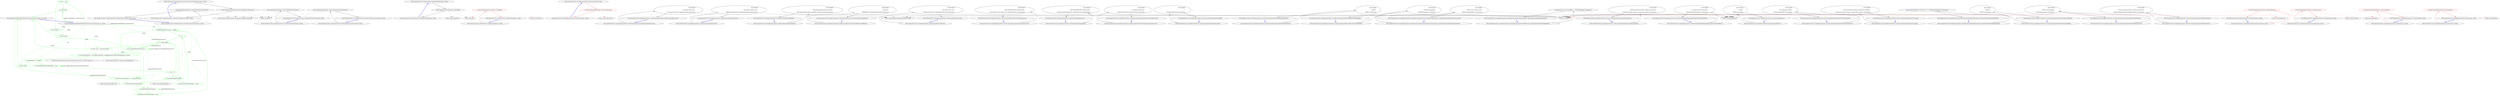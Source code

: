 digraph  {
d1 [cluster="Humanizer.FixedNumberOfWordsTruncator.Truncate(string, int, string)", color=green, community=0, label="0: value == null", span="12-12"];
d0 [cluster="Humanizer.FixedNumberOfWordsTruncator.Truncate(string, int, string)", label="Entry Humanizer.FixedNumberOfWordsTruncator.Truncate(string, int, string)", span="10-10"];
d2 [cluster="Humanizer.FixedNumberOfWordsTruncator.Truncate(string, int, string)", color=green, community=0, label="0: return null;", span="13-13"];
d3 [cluster="Humanizer.FixedNumberOfWordsTruncator.Truncate(string, int, string)", color=green, community=0, label="1: value.Length == 0", span="15-15"];
d4 [cluster="Humanizer.FixedNumberOfWordsTruncator.Truncate(string, int, string)", color=green, community=0, label="0: return value;", span="16-16"];
d5 [cluster="Humanizer.FixedNumberOfWordsTruncator.Truncate(string, int, string)", color=green, community=0, label="2: var numberOfWordsProcessed = 0", span="18-18"];
d21 [cluster="Humanizer.FixedNumberOfWordsTruncator.Truncate(string, int, string)", label="Exit Humanizer.FixedNumberOfWordsTruncator.Truncate(string, int, string)", span="10-10"];
d6 [cluster="Humanizer.FixedNumberOfWordsTruncator.Truncate(string, int, string)", color=green, community=0, label="0: var numberOfWords = value.Split((char[])null, StringSplitOptions.RemoveEmptyEntries).Count()", span="19-19"];
d7 [cluster="Humanizer.FixedNumberOfWordsTruncator.Truncate(string, int, string)", color=green, community=0, label="1: numberOfWords <= length", span="21-21"];
d22 [cluster="string.Split(char[], System.StringSplitOptions)", label="Entry string.Split(char[], System.StringSplitOptions)", span="0-0"];
d23 [cluster="System.Collections.Generic.IEnumerable<TSource>.Count<TSource>()", label="Entry System.Collections.Generic.IEnumerable<TSource>.Count<TSource>()", span="0-0"];
d8 [cluster="Humanizer.FixedNumberOfWordsTruncator.Truncate(string, int, string)", color=green, community=0, label="0: return value;", span="22-22"];
d9 [cluster="Humanizer.FixedNumberOfWordsTruncator.Truncate(string, int, string)", color=green, community=0, label="0: var lastCharactersWasWhiteSpace = true", span="24-24"];
d11 [cluster="Humanizer.FixedNumberOfWordsTruncator.Truncate(string, int, string)", color=green, community=0, label="0: i < value.Length", span="26-26"];
d10 [cluster="Humanizer.FixedNumberOfWordsTruncator.Truncate(string, int, string)", color=green, community=0, label="0: var i = 0", span="26-26"];
d19 [cluster="Humanizer.FixedNumberOfWordsTruncator.Truncate(string, int, string)", color=green, community=0, label="2: i++", span="26-26"];
d12 [cluster="Humanizer.FixedNumberOfWordsTruncator.Truncate(string, int, string)", color=green, community=0, label="0: Char.IsWhiteSpace(value[i])", span="28-28"];
d20 [cluster="Humanizer.FixedNumberOfWordsTruncator.Truncate(string, int, string)", color=green, community=0, label="0: return value + truncationString;", span="44-44"];
d13 [cluster="Humanizer.FixedNumberOfWordsTruncator.Truncate(string, int, string)", color=green, community=0, label="2: !lastCharactersWasWhiteSpace", span="30-30"];
d18 [cluster="Humanizer.FixedNumberOfWordsTruncator.Truncate(string, int, string)", color=green, community=0, label="1: lastCharactersWasWhiteSpace = false", span="40-40"];
d24 [cluster="char.IsWhiteSpace(char)", label="Entry char.IsWhiteSpace(char)", span="0-0"];
d16 [cluster="Humanizer.FixedNumberOfWordsTruncator.Truncate(string, int, string)", color=green, community=0, label="1: numberOfWordsProcessed == length", span="35-35"];
d14 [cluster="Humanizer.FixedNumberOfWordsTruncator.Truncate(string, int, string)", color=green, community=0, label="0: numberOfWordsProcessed++", span="31-31"];
d15 [cluster="Humanizer.FixedNumberOfWordsTruncator.Truncate(string, int, string)", color=green, community=0, label="0: lastCharactersWasWhiteSpace = true", span="33-33"];
d17 [cluster="Humanizer.FixedNumberOfWordsTruncator.Truncate(string, int, string)", color=green, community=0, label="0: return value.Substring(0, i) + truncationString;", span="36-36"];
d25 [cluster="string.Substring(int, int)", label="Entry string.Substring(int, int)", span="0-0"];
m2_11 [cluster="Humanizer.Tests.TransformersTests.TransformToUpperCase(string, string)", file="PluralizeTests.cs", label="Entry Humanizer.Tests.TransformersTests.TransformToUpperCase(string, string)", span="43-43"];
m2_12 [cluster="Humanizer.Tests.TransformersTests.TransformToUpperCase(string, string)", file="PluralizeTests.cs", label="Assert.Equal(expectedOutput, input.Transform(To.UpperCase))", span="45-45"];
m2_13 [cluster="Humanizer.Tests.TransformersTests.TransformToUpperCase(string, string)", file="PluralizeTests.cs", label="Exit Humanizer.Tests.TransformersTests.TransformToUpperCase(string, string)", span="43-43"];
m2_4 [cluster="Unk.Equal", file="PluralizeTests.cs", label="Entry Unk.Equal", span=""];
m2_3 [cluster="string.Transform(params Humanizer.IStringTransformer[])", file="PluralizeTests.cs", label="Entry string.Transform(params Humanizer.IStringTransformer[])", span="15-15"];
m2_5 [cluster="Humanizer.Tests.TransformersTests.TransformToLowerCase(string, string)", file="PluralizeTests.cs", label="Entry Humanizer.Tests.TransformersTests.TransformToLowerCase(string, string)", span="25-25"];
m2_6 [cluster="Humanizer.Tests.TransformersTests.TransformToLowerCase(string, string)", file="PluralizeTests.cs", label="Assert.Equal(expectedOutput, input.Transform(To.LowerCase))", span="27-27"];
m2_7 [cluster="Humanizer.Tests.TransformersTests.TransformToLowerCase(string, string)", file="PluralizeTests.cs", label="Exit Humanizer.Tests.TransformersTests.TransformToLowerCase(string, string)", span="25-25"];
m2_0 [cluster="Humanizer.Tests.TransformersTests.TransformToTitleCase(string, string)", file="PluralizeTests.cs", label="Entry Humanizer.Tests.TransformersTests.TransformToTitleCase(string, string)", span="15-15"];
m2_1 [cluster="Humanizer.Tests.TransformersTests.TransformToTitleCase(string, string)", file="PluralizeTests.cs", label="Assert.Equal(expectedOutput, input.Transform(To.TitleCase))", span="17-17"];
m2_2 [cluster="Humanizer.Tests.TransformersTests.TransformToTitleCase(string, string)", file="PluralizeTests.cs", label="Exit Humanizer.Tests.TransformersTests.TransformToTitleCase(string, string)", span="15-15"];
m2_8 [cluster="Humanizer.Tests.TransformersTests.TransformToSentenceCase(string, string)", file="PluralizeTests.cs", label="Entry Humanizer.Tests.TransformersTests.TransformToSentenceCase(string, string)", span="34-34"];
m2_9 [cluster="Humanizer.Tests.TransformersTests.TransformToSentenceCase(string, string)", file="PluralizeTests.cs", label="Assert.Equal(expectedOutput, input.Transform(To.SentenceCase))", span="36-36"];
m2_10 [cluster="Humanizer.Tests.TransformersTests.TransformToSentenceCase(string, string)", file="PluralizeTests.cs", label="Exit Humanizer.Tests.TransformersTests.TransformToSentenceCase(string, string)", span="34-34"];
m3_0 [cluster="Humanizer.Tests.OrdinalizeTests.OrdinalizeString(string, string)", file="StringHumanizeExtensions.cs", label="Entry Humanizer.Tests.OrdinalizeTests.OrdinalizeString(string, string)", span="36-36"];
m3_1 [cluster="Humanizer.Tests.OrdinalizeTests.OrdinalizeString(string, string)", file="StringHumanizeExtensions.cs", label="Assert.Equal(number.Ordinalize(), ordinalized)", span="38-38"];
m3_2 [cluster="Humanizer.Tests.OrdinalizeTests.OrdinalizeString(string, string)", file="StringHumanizeExtensions.cs", label="Exit Humanizer.Tests.OrdinalizeTests.OrdinalizeString(string, string)", span="36-36"];
m3_5 [cluster="Humanizer.Tests.OrdinalizeTests.OrdanizeNumber(int, string)", file="StringHumanizeExtensions.cs", label="Entry Humanizer.Tests.OrdinalizeTests.OrdanizeNumber(int, string)", span="70-70"];
m3_6 [cluster="Humanizer.Tests.OrdinalizeTests.OrdanizeNumber(int, string)", color=red, community=0, file="StringHumanizeExtensions.cs", label="0: Assert.Equal(number.Ordinalize(), ordinalized)", span="72-72"];
m3_7 [cluster="Humanizer.Tests.OrdinalizeTests.OrdanizeNumber(int, string)", file="StringHumanizeExtensions.cs", label="Exit Humanizer.Tests.OrdinalizeTests.OrdanizeNumber(int, string)", span="70-70"];
m3_4 [cluster="Unk.Equal", file="StringHumanizeExtensions.cs", label="Entry Unk.Equal", span=""];
m3_8 [cluster="int.Ordinalize()", file="StringHumanizeExtensions.cs", label="Entry int.Ordinalize()", span="25-25"];
m3_3 [cluster="string.Ordinalize()", file="StringHumanizeExtensions.cs", label="Entry string.Ordinalize()", span="15-15"];
m4_85 [cluster="Humanizer.Tests.StringHumanizeTests.Underscore(string, string)", file="StringHumanizeTests.cs", label="Entry Humanizer.Tests.StringHumanizeTests.Underscore(string, string)", span="238-238"];
m4_86 [cluster="Humanizer.Tests.StringHumanizeTests.Underscore(string, string)", color=red, community=0, file="StringHumanizeTests.cs", label="0: Assert.Equal(expectedOuput, input.Underscore())", span="240-240"];
m4_87 [cluster="Humanizer.Tests.StringHumanizeTests.Underscore(string, string)", file="StringHumanizeTests.cs", label="Exit Humanizer.Tests.StringHumanizeTests.Underscore(string, string)", span="238-238"];
m4_3 [cluster="string.Humanize()", file="StringHumanizeTests.cs", label="Entry string.Humanize()", span="42-42"];
m4_45 [cluster="Humanizer.Tests.StringHumanizeTests.CanHumanizeIntoTitleCaseWhenUsingUnderscores()", file="StringHumanizeTests.cs", label="Entry Humanizer.Tests.StringHumanizeTests.CanHumanizeIntoTitleCaseWhenUsingUnderscores()", span="116-116"];
m4_46 [cluster="Humanizer.Tests.StringHumanizeTests.CanHumanizeIntoTitleCaseWhenUsingUnderscores()", file="StringHumanizeTests.cs", label="Assert.Equal(\r\n                ''Can Return Title Case'',\r\n                ''Can_return_title_Case''.Humanize(LetterCasing.Title))", span="118-120"];
m4_47 [cluster="Humanizer.Tests.StringHumanizeTests.CanHumanizeIntoTitleCaseWhenUsingUnderscores()", file="StringHumanizeTests.cs", label="Exit Humanizer.Tests.StringHumanizeTests.CanHumanizeIntoTitleCaseWhenUsingUnderscores()", span="116-116"];
m4_54 [cluster="Humanizer.Tests.StringHumanizeTests.CanHumanizeIntoSentenceCase()", file="StringHumanizeTests.cs", label="Entry Humanizer.Tests.StringHumanizeTests.CanHumanizeIntoSentenceCase()", span="140-140"];
m4_55 [cluster="Humanizer.Tests.StringHumanizeTests.CanHumanizeIntoSentenceCase()", file="StringHumanizeTests.cs", label="Assert.Equal(\r\n                ''Can return sentence case'',\r\n                ''CanReturnSentenceCase''.Humanize(LetterCasing.Sentence))", span="142-144"];
m4_56 [cluster="Humanizer.Tests.StringHumanizeTests.CanHumanizeIntoSentenceCase()", file="StringHumanizeTests.cs", label="Exit Humanizer.Tests.StringHumanizeTests.CanHumanizeIntoSentenceCase()", span="140-140"];
m4_38 [cluster="Humanizer.Tests.StringHumanizeTests.AcronymsAreSeparatedFromNumbersInTheStart()", file="StringHumanizeTests.cs", label="Entry Humanizer.Tests.StringHumanizeTests.AcronymsAreSeparatedFromNumbersInTheStart()", span="100-100"];
m4_39 [cluster="Humanizer.Tests.StringHumanizeTests.AcronymsAreSeparatedFromNumbersInTheStart()", file="StringHumanizeTests.cs", label="Assert.Equal(\r\n                ''1 HTML'',\r\n                ''1HTML''.Humanize())", span="102-104"];
m4_40 [cluster="Humanizer.Tests.StringHumanizeTests.AcronymsAreSeparatedFromNumbersInTheStart()", file="StringHumanizeTests.cs", label="Exit Humanizer.Tests.StringHumanizeTests.AcronymsAreSeparatedFromNumbersInTheStart()", span="100-100"];
m4_48 [cluster="Humanizer.Tests.StringHumanizeTests.TitleHumanizationHonorsAllCaps()", file="StringHumanizeTests.cs", label="Entry Humanizer.Tests.StringHumanizeTests.TitleHumanizationHonorsAllCaps()", span="124-124"];
m4_49 [cluster="Humanizer.Tests.StringHumanizeTests.TitleHumanizationHonorsAllCaps()", file="StringHumanizeTests.cs", label="Assert.Equal(\r\n                ''Title Humanization Honors ALLCAPS'',\r\n                ''Title_humanization_Honors_ALLCAPS''.Humanize(LetterCasing.Title))", span="126-128"];
m4_50 [cluster="Humanizer.Tests.StringHumanizeTests.TitleHumanizationHonorsAllCaps()", file="StringHumanizeTests.cs", label="Exit Humanizer.Tests.StringHumanizeTests.TitleHumanizationHonorsAllCaps()", span="124-124"];
m4_60 [cluster="Humanizer.Tests.StringHumanizeTests.CanHumanizeIntoLowerCaseEvenWhenUsingAllCaps()", file="StringHumanizeTests.cs", label="Entry Humanizer.Tests.StringHumanizeTests.CanHumanizeIntoLowerCaseEvenWhenUsingAllCaps()", span="156-156"];
m4_61 [cluster="Humanizer.Tests.StringHumanizeTests.CanHumanizeIntoLowerCaseEvenWhenUsingAllCaps()", file="StringHumanizeTests.cs", label="Assert.Equal(\r\n                ''lowercase'',\r\n                ''LOWERCASE''.Humanize(LetterCasing.LowerCase))", span="158-160"];
m4_62 [cluster="Humanizer.Tests.StringHumanizeTests.CanHumanizeIntoLowerCaseEvenWhenUsingAllCaps()", file="StringHumanizeTests.cs", label="Exit Humanizer.Tests.StringHumanizeTests.CanHumanizeIntoLowerCaseEvenWhenUsingAllCaps()", span="156-156"];
m4_4 [cluster="Unk.Equal", file="StringHumanizeTests.cs", label="Entry Unk.Equal", span=""];
m4_26 [cluster="Humanizer.Tests.StringHumanizeTests.AcronymsAreSeparatedFromOtherWordsInTheMiddle()", file="StringHumanizeTests.cs", label="Entry Humanizer.Tests.StringHumanizeTests.AcronymsAreSeparatedFromOtherWordsInTheMiddle()", span="68-68"];
m4_27 [cluster="Humanizer.Tests.StringHumanizeTests.AcronymsAreSeparatedFromOtherWordsInTheMiddle()", file="StringHumanizeTests.cs", label="Assert.Equal(\r\n                ''The HTML language'',\r\n                ''TheHTMLLanguage''.Humanize())", span="70-72"];
m4_28 [cluster="Humanizer.Tests.StringHumanizeTests.AcronymsAreSeparatedFromOtherWordsInTheMiddle()", file="StringHumanizeTests.cs", label="Exit Humanizer.Tests.StringHumanizeTests.AcronymsAreSeparatedFromOtherWordsInTheMiddle()", span="68-68"];
m4_51 [cluster="Humanizer.Tests.StringHumanizeTests.CanHumanizeIntoLowerCase()", file="StringHumanizeTests.cs", label="Entry Humanizer.Tests.StringHumanizeTests.CanHumanizeIntoLowerCase()", span="132-132"];
m4_52 [cluster="Humanizer.Tests.StringHumanizeTests.CanHumanizeIntoLowerCase()", file="StringHumanizeTests.cs", label="Assert.Equal(\r\n                ''can return lower case'',\r\n                ''CanReturnLowerCase''.Humanize(LetterCasing.LowerCase))", span="134-136"];
m4_53 [cluster="Humanizer.Tests.StringHumanizeTests.CanHumanizeIntoLowerCase()", file="StringHumanizeTests.cs", label="Exit Humanizer.Tests.StringHumanizeTests.CanHumanizeIntoLowerCase()", span="132-132"];
m4_5 [cluster="Humanizer.Tests.StringHumanizeTests.WhenInputStringContainsConsequtiveCaptialLetters_ThenTheyAreTurnedIntoOneLetterWords()", file="StringHumanizeTests.cs", label="Entry Humanizer.Tests.StringHumanizeTests.WhenInputStringContainsConsequtiveCaptialLetters_ThenTheyAreTurnedIntoOneLetterWords()", span="16-16"];
m4_6 [cluster="Humanizer.Tests.StringHumanizeTests.WhenInputStringContainsConsequtiveCaptialLetters_ThenTheyAreTurnedIntoOneLetterWords()", file="StringHumanizeTests.cs", label="Assert.Equal(\r\n                ''When I use an input a here'',\r\n                ''WhenIUseAnInputAHere''.Humanize())", span="18-20"];
m4_7 [cluster="Humanizer.Tests.StringHumanizeTests.WhenInputStringContainsConsequtiveCaptialLetters_ThenTheyAreTurnedIntoOneLetterWords()", file="StringHumanizeTests.cs", label="Exit Humanizer.Tests.StringHumanizeTests.WhenInputStringContainsConsequtiveCaptialLetters_ThenTheyAreTurnedIntoOneLetterWords()", span="16-16"];
m4_8 [cluster="Humanizer.Tests.StringHumanizeTests.WhenInputStringStartsWithANumber_ThenNumberIsDealtWithLikeAWord()", file="StringHumanizeTests.cs", label="Entry Humanizer.Tests.StringHumanizeTests.WhenInputStringStartsWithANumber_ThenNumberIsDealtWithLikeAWord()", span="24-24"];
m4_9 [cluster="Humanizer.Tests.StringHumanizeTests.WhenInputStringStartsWithANumber_ThenNumberIsDealtWithLikeAWord()", file="StringHumanizeTests.cs", label="Assert.Equal(''10 is in the begining'', ''10IsInTheBegining''.Humanize())", span="26-26"];
m4_10 [cluster="Humanizer.Tests.StringHumanizeTests.WhenInputStringStartsWithANumber_ThenNumberIsDealtWithLikeAWord()", file="StringHumanizeTests.cs", label="Exit Humanizer.Tests.StringHumanizeTests.WhenInputStringStartsWithANumber_ThenNumberIsDealtWithLikeAWord()", span="24-24"];
m4_14 [cluster="Humanizer.Tests.StringHumanizeTests.UnderscoredInputStringIsTurnedIntoSentence()", file="StringHumanizeTests.cs", label="Entry Humanizer.Tests.StringHumanizeTests.UnderscoredInputStringIsTurnedIntoSentence()", span="36-36"];
m4_15 [cluster="Humanizer.Tests.StringHumanizeTests.UnderscoredInputStringIsTurnedIntoSentence()", file="StringHumanizeTests.cs", label="Assert.Equal(\r\n                ''Underscored input string is turned into sentence'',\r\n                ''Underscored_input_string_is_turned_into_sentence''.Humanize())", span="38-40"];
m4_16 [cluster="Humanizer.Tests.StringHumanizeTests.UnderscoredInputStringIsTurnedIntoSentence()", file="StringHumanizeTests.cs", label="Exit Humanizer.Tests.StringHumanizeTests.UnderscoredInputStringIsTurnedIntoSentence()", span="36-36"];
m4_69 [cluster="Humanizer.Tests.StringHumanizeTests.Dasherize(string, string)", file="StringHumanizeTests.cs", label="Entry Humanizer.Tests.StringHumanizeTests.Dasherize(string, string)", span="184-184"];
m4_70 [cluster="Humanizer.Tests.StringHumanizeTests.Dasherize(string, string)", color=red, community=0, file="StringHumanizeTests.cs", label="0: Assert.Equal(input.Dasherize(), expectedOutput)", span="186-186"];
m4_71 [cluster="Humanizer.Tests.StringHumanizeTests.Dasherize(string, string)", file="StringHumanizeTests.cs", label="Exit Humanizer.Tests.StringHumanizeTests.Dasherize(string, string)", span="184-184"];
m4_20 [cluster="Humanizer.Tests.StringHumanizeTests.OneLetterWordInTheBeginningOfStringIsTurnedIntoAWord()", file="StringHumanizeTests.cs", label="Entry Humanizer.Tests.StringHumanizeTests.OneLetterWordInTheBeginningOfStringIsTurnedIntoAWord()", span="52-52"];
m4_21 [cluster="Humanizer.Tests.StringHumanizeTests.OneLetterWordInTheBeginningOfStringIsTurnedIntoAWord()", file="StringHumanizeTests.cs", label="Assert.Equal(\r\n                ''X is first word in the sentence'',\r\n                ''XIsFirstWordInTheSentence''.Humanize())", span="54-56"];
m4_22 [cluster="Humanizer.Tests.StringHumanizeTests.OneLetterWordInTheBeginningOfStringIsTurnedIntoAWord()", file="StringHumanizeTests.cs", label="Exit Humanizer.Tests.StringHumanizeTests.OneLetterWordInTheBeginningOfStringIsTurnedIntoAWord()", span="52-52"];
m4_23 [cluster="Humanizer.Tests.StringHumanizeTests.AcronymsAreLeftIntact()", file="StringHumanizeTests.cs", label="Entry Humanizer.Tests.StringHumanizeTests.AcronymsAreLeftIntact()", span="60-60"];
m4_24 [cluster="Humanizer.Tests.StringHumanizeTests.AcronymsAreLeftIntact()", file="StringHumanizeTests.cs", label="Assert.Equal(\r\n                ''HTML'',\r\n                ''HTML''.Humanize())", span="62-64"];
m4_25 [cluster="Humanizer.Tests.StringHumanizeTests.AcronymsAreLeftIntact()", file="StringHumanizeTests.cs", label="Exit Humanizer.Tests.StringHumanizeTests.AcronymsAreLeftIntact()", span="60-60"];
m4_76 [cluster="string.Pascalize()", file="StringHumanizeTests.cs", label="Entry string.Pascalize()", span="112-112"];
m4_84 [cluster="string.Titleize()", file="StringHumanizeTests.cs", label="Entry string.Titleize()", span="102-102"];
m4_66 [cluster="Humanizer.Tests.StringHumanizeTests.CanTurnIntoUpperCasewhenUsingUnderscores()", file="StringHumanizeTests.cs", label="Entry Humanizer.Tests.StringHumanizeTests.CanTurnIntoUpperCasewhenUsingUnderscores()", span="172-172"];
m4_67 [cluster="Humanizer.Tests.StringHumanizeTests.CanTurnIntoUpperCasewhenUsingUnderscores()", file="StringHumanizeTests.cs", label="Assert.Equal(\r\n                ''CAN HUMANIZE INTO UPPER CASE'',\r\n                ''Can_Humanize_into_Upper_case''.Humanize(LetterCasing.AllCaps))", span="174-176"];
m4_68 [cluster="Humanizer.Tests.StringHumanizeTests.CanTurnIntoUpperCasewhenUsingUnderscores()", file="StringHumanizeTests.cs", label="Exit Humanizer.Tests.StringHumanizeTests.CanTurnIntoUpperCasewhenUsingUnderscores()", span="172-172"];
m4_73 [cluster="Humanizer.Tests.StringHumanizeTests.Pascalize(string, string)", file="StringHumanizeTests.cs", label="Entry Humanizer.Tests.StringHumanizeTests.Pascalize(string, string)", span="197-197"];
m4_74 [cluster="Humanizer.Tests.StringHumanizeTests.Pascalize(string, string)", color=red, community=0, file="StringHumanizeTests.cs", label="0: Assert.Equal(expectedOutput, input.Pascalize())", span="199-199"];
m4_75 [cluster="Humanizer.Tests.StringHumanizeTests.Pascalize(string, string)", file="StringHumanizeTests.cs", label="Exit Humanizer.Tests.StringHumanizeTests.Pascalize(string, string)", span="197-197"];
m4_77 [cluster="Humanizer.Tests.StringHumanizeTests.Camelize(string, string)", file="StringHumanizeTests.cs", label="Entry Humanizer.Tests.StringHumanizeTests.Camelize(string, string)", span="213-213"];
m4_78 [cluster="Humanizer.Tests.StringHumanizeTests.Camelize(string, string)", color=red, community=0, file="StringHumanizeTests.cs", label="0: Assert.Equal(expectedOutput, input.Camelize())", span="215-215"];
m4_79 [cluster="Humanizer.Tests.StringHumanizeTests.Camelize(string, string)", file="StringHumanizeTests.cs", label="Exit Humanizer.Tests.StringHumanizeTests.Camelize(string, string)", span="213-213"];
m4_32 [cluster="Humanizer.Tests.StringHumanizeTests.AcronymsAreSeparatedFromOtherWordsInTheEnd()", file="StringHumanizeTests.cs", label="Entry Humanizer.Tests.StringHumanizeTests.AcronymsAreSeparatedFromOtherWordsInTheEnd()", span="84-84"];
m4_33 [cluster="Humanizer.Tests.StringHumanizeTests.AcronymsAreSeparatedFromOtherWordsInTheEnd()", file="StringHumanizeTests.cs", label="Assert.Equal(\r\n                ''The language is HTML'',\r\n                ''TheLanguageIsHTML''.Humanize())", span="86-88"];
m4_34 [cluster="Humanizer.Tests.StringHumanizeTests.AcronymsAreSeparatedFromOtherWordsInTheEnd()", file="StringHumanizeTests.cs", label="Exit Humanizer.Tests.StringHumanizeTests.AcronymsAreSeparatedFromOtherWordsInTheEnd()", span="84-84"];
m4_44 [cluster="string.Humanize(Humanizer.LetterCasing)", file="StringHumanizeTests.cs", label="Entry string.Humanize(Humanizer.LetterCasing)", span="60-60"];
m4_81 [cluster="Humanizer.Tests.StringHumanizeTests.Titleize(string, string)", file="StringHumanizeTests.cs", label="Entry Humanizer.Tests.StringHumanizeTests.Titleize(string, string)", span="226-226"];
m4_82 [cluster="Humanizer.Tests.StringHumanizeTests.Titleize(string, string)", color=red, community=0, file="StringHumanizeTests.cs", label="0: Assert.Equal(expectedOuput, input.Titleize())", span="228-228"];
m4_83 [cluster="Humanizer.Tests.StringHumanizeTests.Titleize(string, string)", file="StringHumanizeTests.cs", label="Exit Humanizer.Tests.StringHumanizeTests.Titleize(string, string)", span="226-226"];
m4_72 [cluster="string.Dasherize()", file="StringHumanizeTests.cs", label="Entry string.Dasherize()", span="145-145"];
m4_17 [cluster="Humanizer.Tests.StringHumanizeTests.UnderscoredInputStringPreservesCasing()", file="StringHumanizeTests.cs", label="Entry Humanizer.Tests.StringHumanizeTests.UnderscoredInputStringPreservesCasing()", span="44-44"];
m4_18 [cluster="Humanizer.Tests.StringHumanizeTests.UnderscoredInputStringPreservesCasing()", file="StringHumanizeTests.cs", label="Assert.Equal(\r\n                ''Underscored input String is turned INTO sentence'',\r\n                ''Underscored_input_String_is_turned_INTO_sentence''.Humanize())", span="46-48"];
m4_19 [cluster="Humanizer.Tests.StringHumanizeTests.UnderscoredInputStringPreservesCasing()", file="StringHumanizeTests.cs", label="Exit Humanizer.Tests.StringHumanizeTests.UnderscoredInputStringPreservesCasing()", span="44-44"];
m4_63 [cluster="Humanizer.Tests.StringHumanizeTests.CanHumanizeIntoUpperCase()", file="StringHumanizeTests.cs", label="Entry Humanizer.Tests.StringHumanizeTests.CanHumanizeIntoUpperCase()", span="164-164"];
m4_64 [cluster="Humanizer.Tests.StringHumanizeTests.CanHumanizeIntoUpperCase()", file="StringHumanizeTests.cs", label="Assert.Equal(\r\n                ''CAN HUMANIZE INTO UPPER CASE'',\r\n                ''CanHumanizeIntoUpperCase''.Humanize(LetterCasing.AllCaps))", span="166-168"];
m4_65 [cluster="Humanizer.Tests.StringHumanizeTests.CanHumanizeIntoUpperCase()", file="StringHumanizeTests.cs", label="Exit Humanizer.Tests.StringHumanizeTests.CanHumanizeIntoUpperCase()", span="164-164"];
m4_80 [cluster="string.Camelize()", file="StringHumanizeTests.cs", label="Entry string.Camelize()", span="122-122"];
m4_88 [cluster="string.Underscore()", file="StringHumanizeTests.cs", label="Entry string.Underscore()", span="133-133"];
m4_11 [cluster="Humanizer.Tests.StringHumanizeTests.WhenInputStringEndWithANumber_ThenNumberIsDealtWithLikeAWord()", file="StringHumanizeTests.cs", label="Entry Humanizer.Tests.StringHumanizeTests.WhenInputStringEndWithANumber_ThenNumberIsDealtWithLikeAWord()", span="30-30"];
m4_12 [cluster="Humanizer.Tests.StringHumanizeTests.WhenInputStringEndWithANumber_ThenNumberIsDealtWithLikeAWord()", file="StringHumanizeTests.cs", label="Assert.Equal(''Number is at the end 100'', ''NumberIsAtTheEnd100''.Humanize())", span="32-32"];
m4_13 [cluster="Humanizer.Tests.StringHumanizeTests.WhenInputStringEndWithANumber_ThenNumberIsDealtWithLikeAWord()", file="StringHumanizeTests.cs", label="Exit Humanizer.Tests.StringHumanizeTests.WhenInputStringEndWithANumber_ThenNumberIsDealtWithLikeAWord()", span="30-30"];
m4_35 [cluster="Humanizer.Tests.StringHumanizeTests.AcronymsAreSeparatedFromNumbersInTheEnd()", file="StringHumanizeTests.cs", label="Entry Humanizer.Tests.StringHumanizeTests.AcronymsAreSeparatedFromNumbersInTheEnd()", span="92-92"];
m4_36 [cluster="Humanizer.Tests.StringHumanizeTests.AcronymsAreSeparatedFromNumbersInTheEnd()", file="StringHumanizeTests.cs", label="Assert.Equal(\r\n                ''HTML 5'',\r\n                ''HTML5''.Humanize())", span="94-96"];
m4_37 [cluster="Humanizer.Tests.StringHumanizeTests.AcronymsAreSeparatedFromNumbersInTheEnd()", file="StringHumanizeTests.cs", label="Exit Humanizer.Tests.StringHumanizeTests.AcronymsAreSeparatedFromNumbersInTheEnd()", span="92-92"];
m4_41 [cluster="Humanizer.Tests.StringHumanizeTests.CanHumanizeIntoTitleCaseWithoutUsingUnderscores()", file="StringHumanizeTests.cs", label="Entry Humanizer.Tests.StringHumanizeTests.CanHumanizeIntoTitleCaseWithoutUsingUnderscores()", span="108-108"];
m4_42 [cluster="Humanizer.Tests.StringHumanizeTests.CanHumanizeIntoTitleCaseWithoutUsingUnderscores()", file="StringHumanizeTests.cs", label="Assert.Equal(\r\n                ''Can Return Title Case'',\r\n                ''CanReturnTitleCase''.Humanize(LetterCasing.Title))", span="110-112"];
m4_43 [cluster="Humanizer.Tests.StringHumanizeTests.CanHumanizeIntoTitleCaseWithoutUsingUnderscores()", file="StringHumanizeTests.cs", label="Exit Humanizer.Tests.StringHumanizeTests.CanHumanizeIntoTitleCaseWithoutUsingUnderscores()", span="108-108"];
m4_57 [cluster="Humanizer.Tests.StringHumanizeTests.SentenceCasingWorksOnEmptyStrings()", file="StringHumanizeTests.cs", label="Entry Humanizer.Tests.StringHumanizeTests.SentenceCasingWorksOnEmptyStrings()", span="148-148"];
m4_58 [cluster="Humanizer.Tests.StringHumanizeTests.SentenceCasingWorksOnEmptyStrings()", file="StringHumanizeTests.cs", label="Assert.Equal(\r\n                '''',\r\n                ''''.Humanize(LetterCasing.Sentence))", span="150-152"];
m4_59 [cluster="Humanizer.Tests.StringHumanizeTests.SentenceCasingWorksOnEmptyStrings()", file="StringHumanizeTests.cs", label="Exit Humanizer.Tests.StringHumanizeTests.SentenceCasingWorksOnEmptyStrings()", span="148-148"];
m4_29 [cluster="Humanizer.Tests.StringHumanizeTests.AcronymsAreSeparatedFromOtherWordsInTheStart()", file="StringHumanizeTests.cs", label="Entry Humanizer.Tests.StringHumanizeTests.AcronymsAreSeparatedFromOtherWordsInTheStart()", span="76-76"];
m4_30 [cluster="Humanizer.Tests.StringHumanizeTests.AcronymsAreSeparatedFromOtherWordsInTheStart()", file="StringHumanizeTests.cs", label="Assert.Equal(\r\n                ''HTML is the language'',\r\n                ''HTMLIsTheLanguage''.Humanize())", span="78-80"];
m4_31 [cluster="Humanizer.Tests.StringHumanizeTests.AcronymsAreSeparatedFromOtherWordsInTheStart()", file="StringHumanizeTests.cs", label="Exit Humanizer.Tests.StringHumanizeTests.AcronymsAreSeparatedFromOtherWordsInTheStart()", span="76-76"];
m4_0 [cluster="Humanizer.Tests.StringHumanizeTests.PascalCaseInputStringIsTurnedIntoSentence()", file="StringHumanizeTests.cs", label="Entry Humanizer.Tests.StringHumanizeTests.PascalCaseInputStringIsTurnedIntoSentence()", span="8-8"];
m4_1 [cluster="Humanizer.Tests.StringHumanizeTests.PascalCaseInputStringIsTurnedIntoSentence()", file="StringHumanizeTests.cs", label="Assert.Equal(\r\n                ''Pascal case input string is turned into sentence'',\r\n                ''PascalCaseInputStringIsTurnedIntoSentence''.Humanize())", span="10-12"];
m4_2 [cluster="Humanizer.Tests.StringHumanizeTests.PascalCaseInputStringIsTurnedIntoSentence()", file="StringHumanizeTests.cs", label="Exit Humanizer.Tests.StringHumanizeTests.PascalCaseInputStringIsTurnedIntoSentence()", span="8-8"];
d1 -> d2  [color=green, key=0, style=solid];
d1 -> d3  [color=green, key=0, style=solid];
d0 -> d1  [color=green, key=0, style=solid];
d0 -> d3  [color=green, key=1, label=string, style=dashed];
d0 -> d4  [color=green, key=1, label=string, style=dashed];
d0 -> d6  [color=green, key=1, label=string, style=dashed];
d0 -> d7  [color=green, key=1, label=int, style=dashed];
d0 -> d8  [color=green, key=1, label=string, style=dashed];
d0 -> d11  [color=green, key=1, label=string, style=dashed];
d0 -> d12  [color=green, key=1, label=string, style=dashed];
d0 -> d16  [color=green, key=1, label=int, style=dashed];
d0 -> d17  [color=green, key=1, label=string, style=dashed];
d0 -> d20  [color=green, key=1, label=string, style=dashed];
d0 -> d2  [color=green, key=3, label="method methodReturn string Truncate", style=bold];
d0 -> d0  [color=darkorchid, key=3, label="method methodReturn string Truncate", style=bold];
d2 -> d21  [color=green, key=0, style=solid];
d3 -> d4  [color=green, key=0, style=solid];
d3 -> d5  [color=green, key=0, style=solid];
d4 -> d21  [color=green, key=0, style=solid];
d5 -> d6  [color=green, key=0, style=solid];
d5 -> d16  [color=green, key=1, label=numberOfWordsProcessed, style=dashed];
d5 -> d5  [color=green, key=3, label="Local variable int numberOfWordsProcessed", style=bold];
d5 -> d14  [color=green, key=1, label=numberOfWordsProcessed, style=dashed];
d21 -> d0  [color=blue, key=0, style=bold];
d6 -> d7  [color=green, key=0, style=solid];
d6 -> d22  [color=green, key=2, style=dotted];
d6 -> d23  [color=green, key=2, style=dotted];
d7 -> d8  [color=green, key=0, style=solid];
d7 -> d9  [color=green, key=0, style=solid];
d8 -> d21  [color=green, key=0, style=solid];
d9 -> d9  [color=green, key=3, label="Local variable bool lastCharactersWasWhiteSpace", style=bold];
d9 -> d10  [color=green, key=0, style=solid];
d9 -> d13  [color=green, key=1, label=lastCharactersWasWhiteSpace, style=dashed];
d11 -> d12  [color=green, key=0, style=solid];
d11 -> d20  [color=green, key=0, style=solid];
d11 -> d5  [color=green, key=3, label="Local variable int i", style=bold];
d10 -> d11  [color=green, key=0, style=solid];
d10 -> d12  [color=green, key=1, label=i, style=dashed];
d10 -> d17  [color=green, key=1, label=i, style=dashed];
d10 -> d19  [color=green, key=1, label=i, style=dashed];
d19 -> d11  [color=green, key=0, style=solid];
d19 -> d19  [color=green, key=1, label=i, style=dashed];
d12 -> d13  [color=green, key=0, style=solid];
d12 -> d18  [color=green, key=0, style=solid];
d12 -> d24  [color=green, key=2, style=dotted];
d20 -> d21  [color=green, key=0, style=solid];
d13 -> d14  [color=green, key=0, style=solid];
d13 -> d15  [color=green, key=0, style=solid];
d18 -> d19  [color=green, key=0, style=solid];
d16 -> d17  [color=green, key=0, style=solid];
d16 -> d19  [color=green, key=0, style=solid];
d14 -> d16  [color=green, key=1, label=numberOfWordsProcessed, style=dashed];
d14 -> d14  [color=green, key=1, label=numberOfWordsProcessed, style=dashed];
d14 -> d15  [color=green, key=0, style=solid];
d15 -> d16  [color=green, key=0, style=solid];
d17 -> d21  [color=green, key=0, style=solid];
d17 -> d25  [color=green, key=2, style=dotted];
m2_11 -> m2_12  [key=0, style=solid];
m2_12 -> m2_13  [key=0, style=solid];
m2_12 -> m2_3  [key=2, style=dotted];
m2_12 -> m2_4  [key=2, style=dotted];
m2_13 -> m2_11  [color=blue, key=0, style=bold];
m2_5 -> m2_6  [key=0, style=solid];
m2_6 -> m2_7  [key=0, style=solid];
m2_6 -> m2_3  [key=2, style=dotted];
m2_6 -> m2_4  [key=2, style=dotted];
m2_7 -> m2_5  [color=blue, key=0, style=bold];
m2_0 -> m2_1  [key=0, style=solid];
m2_1 -> m2_2  [key=0, style=solid];
m2_1 -> m2_3  [key=2, style=dotted];
m2_1 -> m2_4  [key=2, style=dotted];
m2_2 -> m2_0  [color=blue, key=0, style=bold];
m2_8 -> m2_9  [key=0, style=solid];
m2_9 -> m2_10  [key=0, style=solid];
m2_9 -> m2_3  [key=2, style=dotted];
m2_9 -> m2_4  [key=2, style=dotted];
m2_10 -> m2_8  [color=blue, key=0, style=bold];
m3_0 -> m3_1  [key=0, style=solid];
m3_1 -> m3_2  [key=0, style=solid];
m3_1 -> m3_3  [key=2, style=dotted];
m3_1 -> m3_4  [key=2, style=dotted];
m3_2 -> m3_0  [color=blue, key=0, style=bold];
m3_5 -> m3_6  [color=red, key=0, style=solid];
m3_6 -> m3_7  [color=red, key=0, style=solid];
m3_6 -> m3_8  [color=red, key=2, style=dotted];
m3_6 -> m3_4  [color=red, key=2, style=dotted];
m3_7 -> m3_5  [color=blue, key=0, style=bold];
m4_85 -> m4_86  [color=red, key=0, style=solid];
m4_86 -> m4_87  [color=red, key=0, style=solid];
m4_86 -> m4_88  [color=red, key=2, style=dotted];
m4_86 -> m4_4  [color=red, key=2, style=dotted];
m4_87 -> m4_85  [color=blue, key=0, style=bold];
m4_45 -> m4_46  [key=0, style=solid];
m4_46 -> m4_47  [key=0, style=solid];
m4_46 -> m4_44  [key=2, style=dotted];
m4_46 -> m4_4  [key=2, style=dotted];
m4_47 -> m4_45  [color=blue, key=0, style=bold];
m4_54 -> m4_55  [key=0, style=solid];
m4_55 -> m4_56  [key=0, style=solid];
m4_55 -> m4_44  [key=2, style=dotted];
m4_55 -> m4_4  [key=2, style=dotted];
m4_56 -> m4_54  [color=blue, key=0, style=bold];
m4_38 -> m4_39  [key=0, style=solid];
m4_39 -> m4_40  [key=0, style=solid];
m4_39 -> m4_3  [key=2, style=dotted];
m4_39 -> m4_4  [key=2, style=dotted];
m4_40 -> m4_38  [color=blue, key=0, style=bold];
m4_48 -> m4_49  [key=0, style=solid];
m4_49 -> m4_50  [key=0, style=solid];
m4_49 -> m4_44  [key=2, style=dotted];
m4_49 -> m4_4  [key=2, style=dotted];
m4_50 -> m4_48  [color=blue, key=0, style=bold];
m4_60 -> m4_61  [key=0, style=solid];
m4_61 -> m4_62  [key=0, style=solid];
m4_61 -> m4_44  [key=2, style=dotted];
m4_61 -> m4_4  [key=2, style=dotted];
m4_62 -> m4_60  [color=blue, key=0, style=bold];
m4_26 -> m4_27  [key=0, style=solid];
m4_27 -> m4_28  [key=0, style=solid];
m4_27 -> m4_3  [key=2, style=dotted];
m4_27 -> m4_4  [key=2, style=dotted];
m4_28 -> m4_26  [color=blue, key=0, style=bold];
m4_51 -> m4_52  [key=0, style=solid];
m4_52 -> m4_53  [key=0, style=solid];
m4_52 -> m4_44  [key=2, style=dotted];
m4_52 -> m4_4  [key=2, style=dotted];
m4_53 -> m4_51  [color=blue, key=0, style=bold];
m4_5 -> m4_6  [key=0, style=solid];
m4_6 -> m4_7  [key=0, style=solid];
m4_6 -> m4_3  [key=2, style=dotted];
m4_6 -> m4_4  [key=2, style=dotted];
m4_7 -> m4_5  [color=blue, key=0, style=bold];
m4_8 -> m4_9  [key=0, style=solid];
m4_9 -> m4_10  [key=0, style=solid];
m4_9 -> m4_3  [key=2, style=dotted];
m4_9 -> m4_4  [key=2, style=dotted];
m4_10 -> m4_8  [color=blue, key=0, style=bold];
m4_14 -> m4_15  [key=0, style=solid];
m4_15 -> m4_16  [key=0, style=solid];
m4_15 -> m4_3  [key=2, style=dotted];
m4_15 -> m4_4  [key=2, style=dotted];
m4_16 -> m4_14  [color=blue, key=0, style=bold];
m4_69 -> m4_70  [color=red, key=0, style=solid];
m4_70 -> m4_71  [color=red, key=0, style=solid];
m4_70 -> m4_72  [color=red, key=2, style=dotted];
m4_70 -> m4_4  [color=red, key=2, style=dotted];
m4_71 -> m4_69  [color=blue, key=0, style=bold];
m4_20 -> m4_21  [key=0, style=solid];
m4_21 -> m4_22  [key=0, style=solid];
m4_21 -> m4_3  [key=2, style=dotted];
m4_21 -> m4_4  [key=2, style=dotted];
m4_22 -> m4_20  [color=blue, key=0, style=bold];
m4_23 -> m4_24  [key=0, style=solid];
m4_24 -> m4_25  [key=0, style=solid];
m4_24 -> m4_3  [key=2, style=dotted];
m4_24 -> m4_4  [key=2, style=dotted];
m4_25 -> m4_23  [color=blue, key=0, style=bold];
m4_66 -> m4_67  [key=0, style=solid];
m4_67 -> m4_68  [key=0, style=solid];
m4_67 -> m4_44  [key=2, style=dotted];
m4_67 -> m4_4  [key=2, style=dotted];
m4_68 -> m4_66  [color=blue, key=0, style=bold];
m4_73 -> m4_74  [color=red, key=0, style=solid];
m4_74 -> m4_75  [color=red, key=0, style=solid];
m4_74 -> m4_76  [color=red, key=2, style=dotted];
m4_74 -> m4_4  [color=red, key=2, style=dotted];
m4_75 -> m4_73  [color=blue, key=0, style=bold];
m4_77 -> m4_78  [color=red, key=0, style=solid];
m4_78 -> m4_79  [color=red, key=0, style=solid];
m4_78 -> m4_80  [color=red, key=2, style=dotted];
m4_78 -> m4_4  [color=red, key=2, style=dotted];
m4_79 -> m4_77  [color=blue, key=0, style=bold];
m4_32 -> m4_33  [key=0, style=solid];
m4_33 -> m4_34  [key=0, style=solid];
m4_33 -> m4_3  [key=2, style=dotted];
m4_33 -> m4_4  [key=2, style=dotted];
m4_34 -> m4_32  [color=blue, key=0, style=bold];
m4_81 -> m4_82  [color=red, key=0, style=solid];
m4_82 -> m4_83  [color=red, key=0, style=solid];
m4_82 -> m4_84  [color=red, key=2, style=dotted];
m4_82 -> m4_4  [color=red, key=2, style=dotted];
m4_83 -> m4_81  [color=blue, key=0, style=bold];
m4_17 -> m4_18  [key=0, style=solid];
m4_18 -> m4_19  [key=0, style=solid];
m4_18 -> m4_3  [key=2, style=dotted];
m4_18 -> m4_4  [key=2, style=dotted];
m4_19 -> m4_17  [color=blue, key=0, style=bold];
m4_63 -> m4_64  [key=0, style=solid];
m4_64 -> m4_65  [key=0, style=solid];
m4_64 -> m4_44  [key=2, style=dotted];
m4_64 -> m4_4  [key=2, style=dotted];
m4_65 -> m4_63  [color=blue, key=0, style=bold];
m4_11 -> m4_12  [key=0, style=solid];
m4_12 -> m4_13  [key=0, style=solid];
m4_12 -> m4_3  [key=2, style=dotted];
m4_12 -> m4_4  [key=2, style=dotted];
m4_13 -> m4_11  [color=blue, key=0, style=bold];
m4_35 -> m4_36  [key=0, style=solid];
m4_36 -> m4_37  [key=0, style=solid];
m4_36 -> m4_3  [key=2, style=dotted];
m4_36 -> m4_4  [key=2, style=dotted];
m4_37 -> m4_35  [color=blue, key=0, style=bold];
m4_41 -> m4_42  [key=0, style=solid];
m4_42 -> m4_43  [key=0, style=solid];
m4_42 -> m4_44  [key=2, style=dotted];
m4_42 -> m4_4  [key=2, style=dotted];
m4_43 -> m4_41  [color=blue, key=0, style=bold];
m4_57 -> m4_58  [key=0, style=solid];
m4_58 -> m4_59  [key=0, style=solid];
m4_58 -> m4_44  [key=2, style=dotted];
m4_58 -> m4_4  [key=2, style=dotted];
m4_59 -> m4_57  [color=blue, key=0, style=bold];
m4_29 -> m4_30  [key=0, style=solid];
m4_30 -> m4_31  [key=0, style=solid];
m4_30 -> m4_3  [key=2, style=dotted];
m4_30 -> m4_4  [key=2, style=dotted];
m4_31 -> m4_29  [color=blue, key=0, style=bold];
m4_0 -> m4_1  [key=0, style=solid];
m4_1 -> m4_2  [key=0, style=solid];
m4_1 -> m4_3  [key=2, style=dotted];
m4_1 -> m4_4  [key=2, style=dotted];
m4_2 -> m4_0  [color=blue, key=0, style=bold];
}
